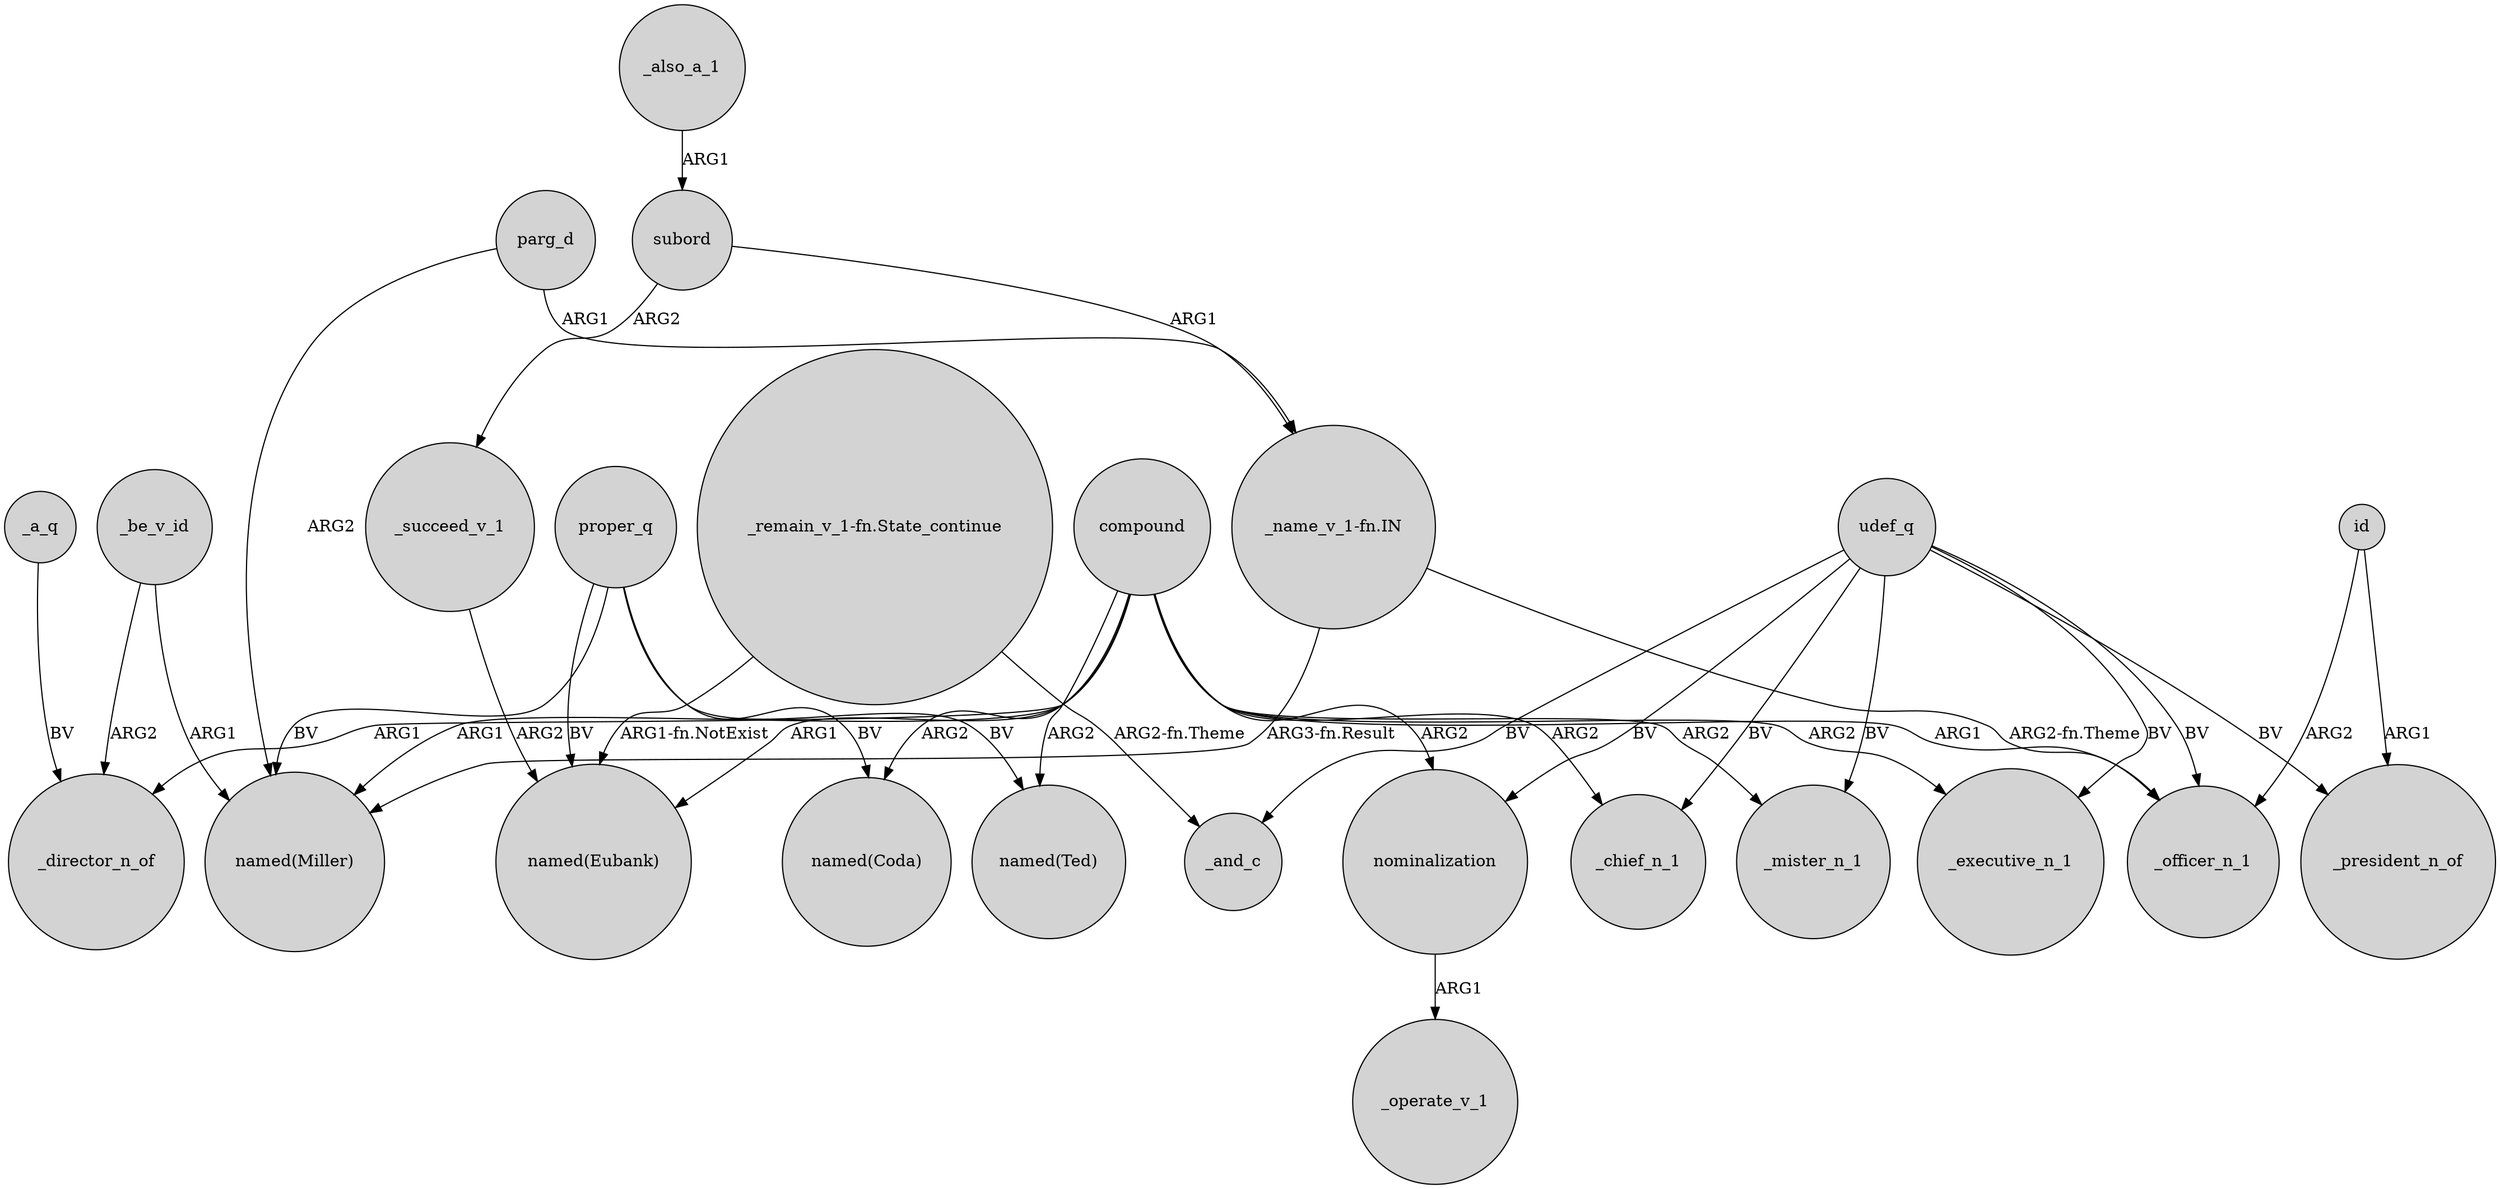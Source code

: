 digraph {
	node [shape=circle style=filled]
	_succeed_v_1 -> "named(Eubank)" [label=ARG2]
	_be_v_id -> "named(Miller)" [label=ARG1]
	nominalization -> _operate_v_1 [label=ARG1]
	udef_q -> _executive_n_1 [label=BV]
	compound -> _mister_n_1 [label=ARG2]
	id -> _president_n_of [label=ARG1]
	udef_q -> _mister_n_1 [label=BV]
	subord -> _succeed_v_1 [label=ARG2]
	compound -> "named(Eubank)" [label=ARG1]
	compound -> nominalization [label=ARG2]
	"_name_v_1-fn.IN" -> _officer_n_1 [label="ARG2-fn.Theme"]
	proper_q -> "named(Coda)" [label=BV]
	"_remain_v_1-fn.State_continue" -> "named(Eubank)" [label="ARG1-fn.NotExist"]
	compound -> _chief_n_1 [label=ARG2]
	compound -> _officer_n_1 [label=ARG1]
	_be_v_id -> _director_n_of [label=ARG2]
	proper_q -> "named(Eubank)" [label=BV]
	compound -> "named(Ted)" [label=ARG2]
	udef_q -> _chief_n_1 [label=BV]
	udef_q -> _president_n_of [label=BV]
	parg_d -> "named(Miller)" [label=ARG2]
	_also_a_1 -> subord [label=ARG1]
	id -> _officer_n_1 [label=ARG2]
	compound -> "named(Miller)" [label=ARG1]
	udef_q -> _officer_n_1 [label=BV]
	_a_q -> _director_n_of [label=BV]
	"_remain_v_1-fn.State_continue" -> _and_c [label="ARG2-fn.Theme"]
	proper_q -> "named(Ted)" [label=BV]
	compound -> "named(Coda)" [label=ARG2]
	udef_q -> nominalization [label=BV]
	"_name_v_1-fn.IN" -> "named(Miller)" [label="ARG3-fn.Result"]
	subord -> "_name_v_1-fn.IN" [label=ARG1]
	proper_q -> "named(Miller)" [label=BV]
	compound -> _director_n_of [label=ARG1]
	compound -> _executive_n_1 [label=ARG2]
	udef_q -> _and_c [label=BV]
	parg_d -> "_name_v_1-fn.IN" [label=ARG1]
}

